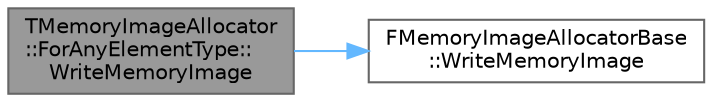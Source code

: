 digraph "TMemoryImageAllocator::ForAnyElementType::WriteMemoryImage"
{
 // INTERACTIVE_SVG=YES
 // LATEX_PDF_SIZE
  bgcolor="transparent";
  edge [fontname=Helvetica,fontsize=10,labelfontname=Helvetica,labelfontsize=10];
  node [fontname=Helvetica,fontsize=10,shape=box,height=0.2,width=0.4];
  rankdir="LR";
  Node1 [id="Node000001",label="TMemoryImageAllocator\l::ForAnyElementType::\lWriteMemoryImage",height=0.2,width=0.4,color="gray40", fillcolor="grey60", style="filled", fontcolor="black",tooltip=" "];
  Node1 -> Node2 [id="edge1_Node000001_Node000002",color="steelblue1",style="solid",tooltip=" "];
  Node2 [id="Node000002",label="FMemoryImageAllocatorBase\l::WriteMemoryImage",height=0.2,width=0.4,color="grey40", fillcolor="white", style="filled",URL="$d5/de3/classFMemoryImageAllocatorBase.html#aaf1a4d8047d78710b1ba99c947750459",tooltip=" "];
}
